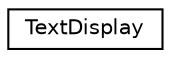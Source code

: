 digraph "Graphical Class Hierarchy"
{
  edge [fontname="Helvetica",fontsize="10",labelfontname="Helvetica",labelfontsize="10"];
  node [fontname="Helvetica",fontsize="10",shape=record];
  rankdir="LR";
  Node0 [label="TextDisplay",height=0.2,width=0.4,color="black", fillcolor="white", style="filled",URL="$classTextDisplay.html"];
}
